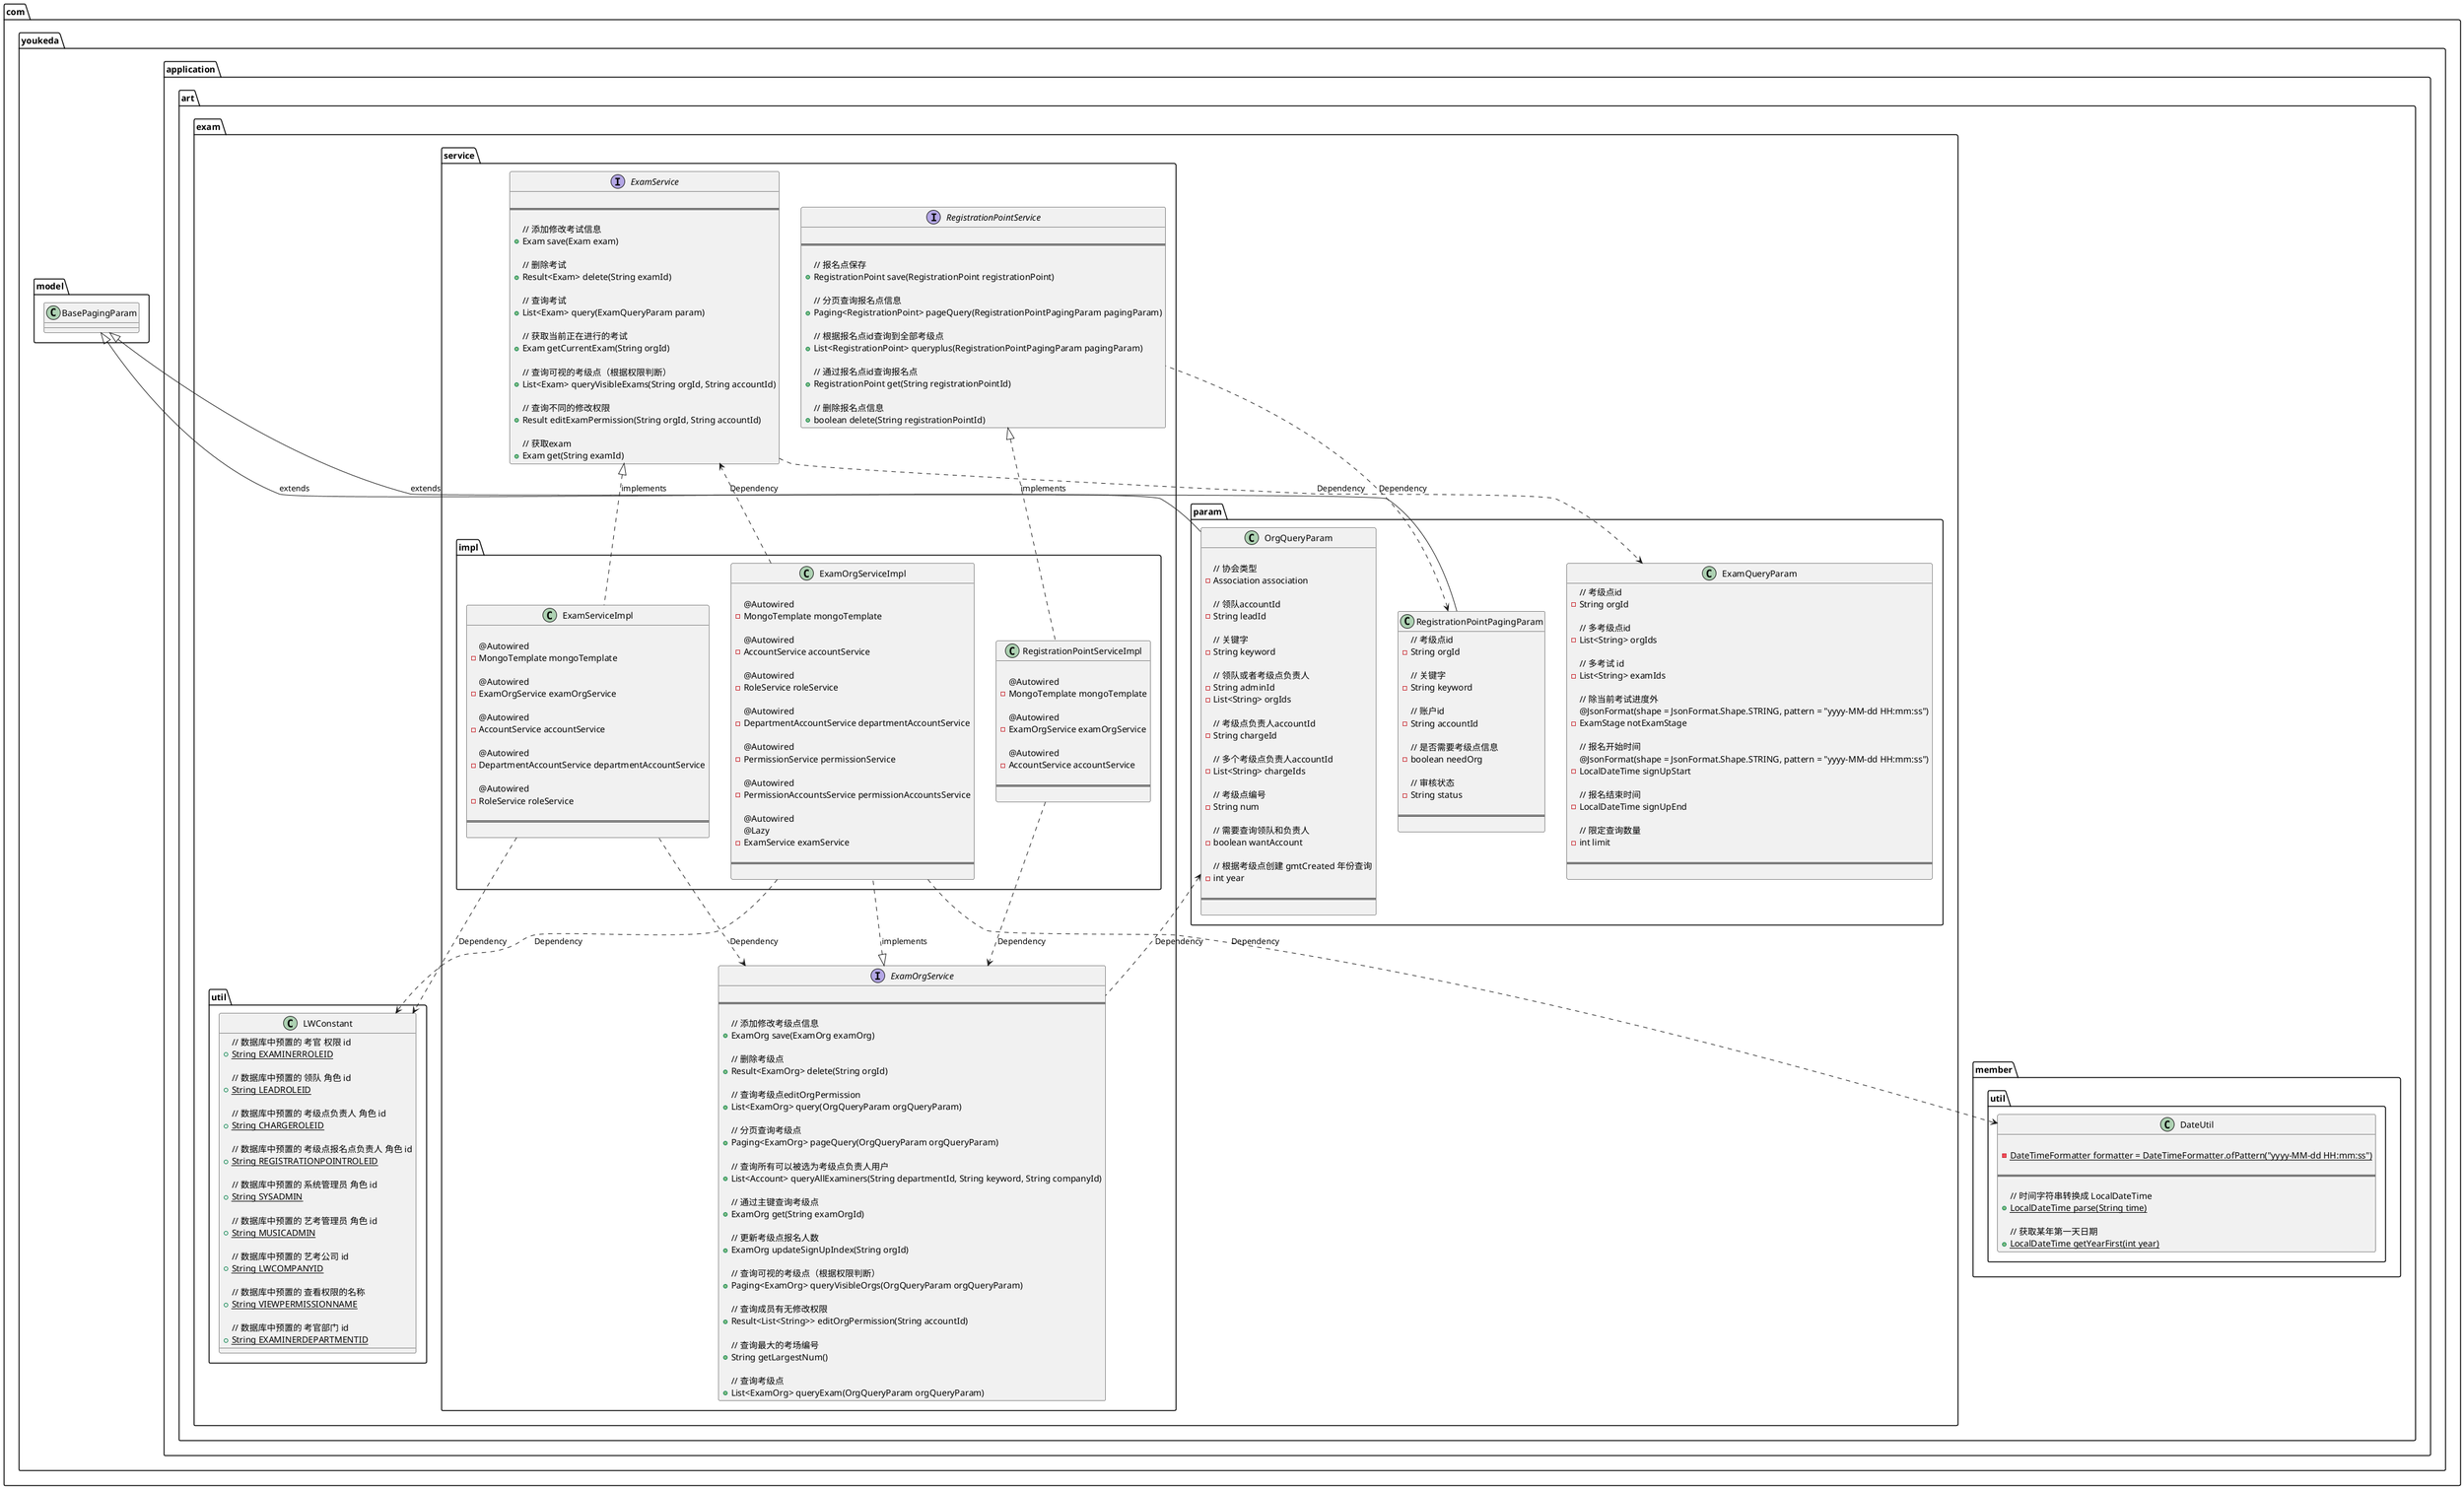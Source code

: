 @startuml

interface com.youkeda.application.art.exam.service.ExamService {

====

// 添加修改考试信息
+ Exam save(Exam exam)

// 删除考试
+ Result<Exam> delete(String examId)

// 查询考试
+ List<Exam> query(ExamQueryParam param)

// 获取当前正在进行的考试
+ Exam getCurrentExam(String orgId)

// 查询可视的考级点（根据权限判断）
+ List<Exam> queryVisibleExams(String orgId, String accountId)

// 查询不同的修改权限
+ Result editExamPermission(String orgId, String accountId)

// 获取exam
+ Exam get(String examId)
}

class com.youkeda.application.art.exam.param.OrgQueryParam {

// 协会类型
- Association association

// 领队accountId
- String leadId

// 关键字
- String keyword

// 领队或者考级点负责人
- String adminId
- List<String> orgIds

// 考级点负责人accountId
- String chargeId

// 多个考级点负责人accountId
- List<String> chargeIds

// 考级点编号
- String num

// 需要查询领队和负责人
- boolean wantAccount

// 根据考级点创建 gmtCreated 年份查询
- int year

====

}
class com.youkeda.application.art.exam.param.ExamQueryParam {
// 考级点id
- String orgId

// 多考级点id
- List<String> orgIds

// 多考试 id
- List<String> examIds

// 除当前考试进度外
@JsonFormat(shape = JsonFormat.Shape.STRING, pattern = "yyyy-MM-dd HH:mm:ss")
- ExamStage notExamStage

// 报名开始时间
@JsonFormat(shape = JsonFormat.Shape.STRING, pattern = "yyyy-MM-dd HH:mm:ss")
- LocalDateTime signUpStart

// 报名结束时间
- LocalDateTime signUpEnd

// 限定查询数量
- int limit

====

}

class com.youkeda.application.art.exam.service.impl.ExamOrgServiceImpl {

@Autowired
- MongoTemplate mongoTemplate

@Autowired
- AccountService accountService

@Autowired
- RoleService roleService

@Autowired
- DepartmentAccountService departmentAccountService

@Autowired
- PermissionService permissionService

@Autowired
- PermissionAccountsService permissionAccountsService

@Autowired
@Lazy
- ExamService examService

====

}

interface com.youkeda.application.art.exam.service.RegistrationPointService {

====

// 报名点保存
+ RegistrationPoint save(RegistrationPoint registrationPoint)

// 分页查询报名点信息
+ Paging<RegistrationPoint> pageQuery(RegistrationPointPagingParam pagingParam)

// 根据报名点id查询到全部考级点
+ List<RegistrationPoint> queryplus(RegistrationPointPagingParam pagingParam)

// 通过报名点id查询报名点
+ RegistrationPoint get(String registrationPointId)

// 删除报名点信息
+ boolean delete(String registrationPointId)
}

class com.youkeda.application.art.exam.service.impl.ExamServiceImpl {

@Autowired
- MongoTemplate mongoTemplate

@Autowired
- ExamOrgService examOrgService

@Autowired
- AccountService accountService

@Autowired
- DepartmentAccountService departmentAccountService

@Autowired
- RoleService roleService

====

}

class com.youkeda.application.art.exam.util.LWConstant {

// 数据库中预置的 考官 权限 id
+ {static} String EXAMINERROLEID

// 数据库中预置的 领队 角色 id
+ {static} String LEADROLEID

// 数据库中预置的 考级点负责人 角色 id
+ {static} String CHARGEROLEID

// 数据库中预置的 考级点报名点负责人 角色 id
+ {static} String REGISTRATIONPOINTROLEID

// 数据库中预置的 系统管理员 角色 id
+ {static} String SYSADMIN

// 数据库中预置的 艺考管理员 角色 id
+ {static} String MUSICADMIN

// 数据库中预置的 艺考公司 id
+ {static} String LWCOMPANYID

// 数据库中预置的 查看权限的名称
+ {static} String VIEWPERMISSIONNAME

// 数据库中预置的 考官部门 id
+ {static} String EXAMINERDEPARTMENTID
}

class com.youkeda.application.art.exam.service.impl.RegistrationPointServiceImpl {

@Autowired
- MongoTemplate mongoTemplate

@Autowired
- ExamOrgService examOrgService

@Autowired
- AccountService accountService

====

}

class com.youkeda.application.art.exam.param.RegistrationPointPagingParam {
// 考级点id
- String orgId

// 关键字
- String keyword

// 账户id
- String accountId

// 是否需要考级点信息
- boolean needOrg

// 审核状态
- String status

====

}

interface com.youkeda.application.art.exam.service.ExamOrgService {

====

// 添加修改考级点信息
+ ExamOrg save(ExamOrg examOrg)

// 删除考级点
+ Result<ExamOrg> delete(String orgId)

// 查询考级点editOrgPermission
+ List<ExamOrg> query(OrgQueryParam orgQueryParam)

// 分页查询考级点
+ Paging<ExamOrg> pageQuery(OrgQueryParam orgQueryParam)

// 查询所有可以被选为考级点负责人用户
+ List<Account> queryAllExaminers(String departmentId, String keyword, String companyId)

// 通过主键查询考级点
+ ExamOrg get(String examOrgId)

// 更新考级点报名人数
+ ExamOrg updateSignUpIndex(String orgId)

// 查询可视的考级点（根据权限判断）
+ Paging<ExamOrg> queryVisibleOrgs(OrgQueryParam orgQueryParam)

// 查询成员有无修改权限
+ Result<List<String>> editOrgPermission(String accountId)

// 查询最大的考场编号
+ String getLargestNum()

// 查询考级点
+ List<ExamOrg> queryExam(OrgQueryParam orgQueryParam)
}

class com.youkeda.application.art.member.util.DateUtil {

- {static} DateTimeFormatter formatter = DateTimeFormatter.ofPattern("yyyy-MM-dd HH:mm:ss")

====

// 时间字符串转换成 LocalDateTime
+ {static} LocalDateTime parse(String time)

// 获取某年第一天日期
+ {static} LocalDateTime getYearFirst(int year)
}


com.youkeda.model.BasePagingParam <|-- com.youkeda.application.art.exam.param.OrgQueryParam : extends
com.youkeda.application.art.exam.service.ExamOrgService <|.. com.youkeda.application.art.exam.service.impl.ExamOrgServiceImpl : implements
com.youkeda.application.art.exam.service.ExamService <|.. com.youkeda.application.art.exam.service.impl.ExamServiceImpl : implements
com.youkeda.application.art.exam.service.RegistrationPointService <|.. com.youkeda.application.art.exam.service.impl.RegistrationPointServiceImpl : implements
com.youkeda.model.BasePagingParam <|-- com.youkeda.application.art.exam.param.RegistrationPointPagingParam : extends

com.youkeda.application.art.exam.service.ExamOrgService .up.> com.youkeda.application.art.exam.param.OrgQueryParam : Dependency

com.youkeda.application.art.exam.service.RegistrationPointService .up.> com.youkeda.application.art.exam.param.RegistrationPointPagingParam : Dependency

com.youkeda.application.art.exam.service.ExamService ..> com.youkeda.application.art.exam.param.ExamQueryParam : Dependency

com.youkeda.application.art.exam.service.impl.ExamServiceImpl ..> com.youkeda.application.art.exam.util.LWConstant : Dependency
com.youkeda.application.art.exam.service.impl.ExamServiceImpl ..> com.youkeda.application.art.exam.service.ExamOrgService : Dependency
com.youkeda.application.art.exam.service.impl.ExamOrgServiceImpl ..> com.youkeda.application.art.exam.util.LWConstant : Dependency
com.youkeda.application.art.exam.service.impl.ExamOrgServiceImpl ..> com.youkeda.application.art.exam.service.ExamService : Dependency
com.youkeda.application.art.exam.service.impl.ExamOrgServiceImpl ..> com.youkeda.application.art.member.util.DateUtil : Dependency
com.youkeda.application.art.exam.service.impl.RegistrationPointServiceImpl ..> com.youkeda.application.art.exam.service.ExamOrgService : Dependency

@enduml